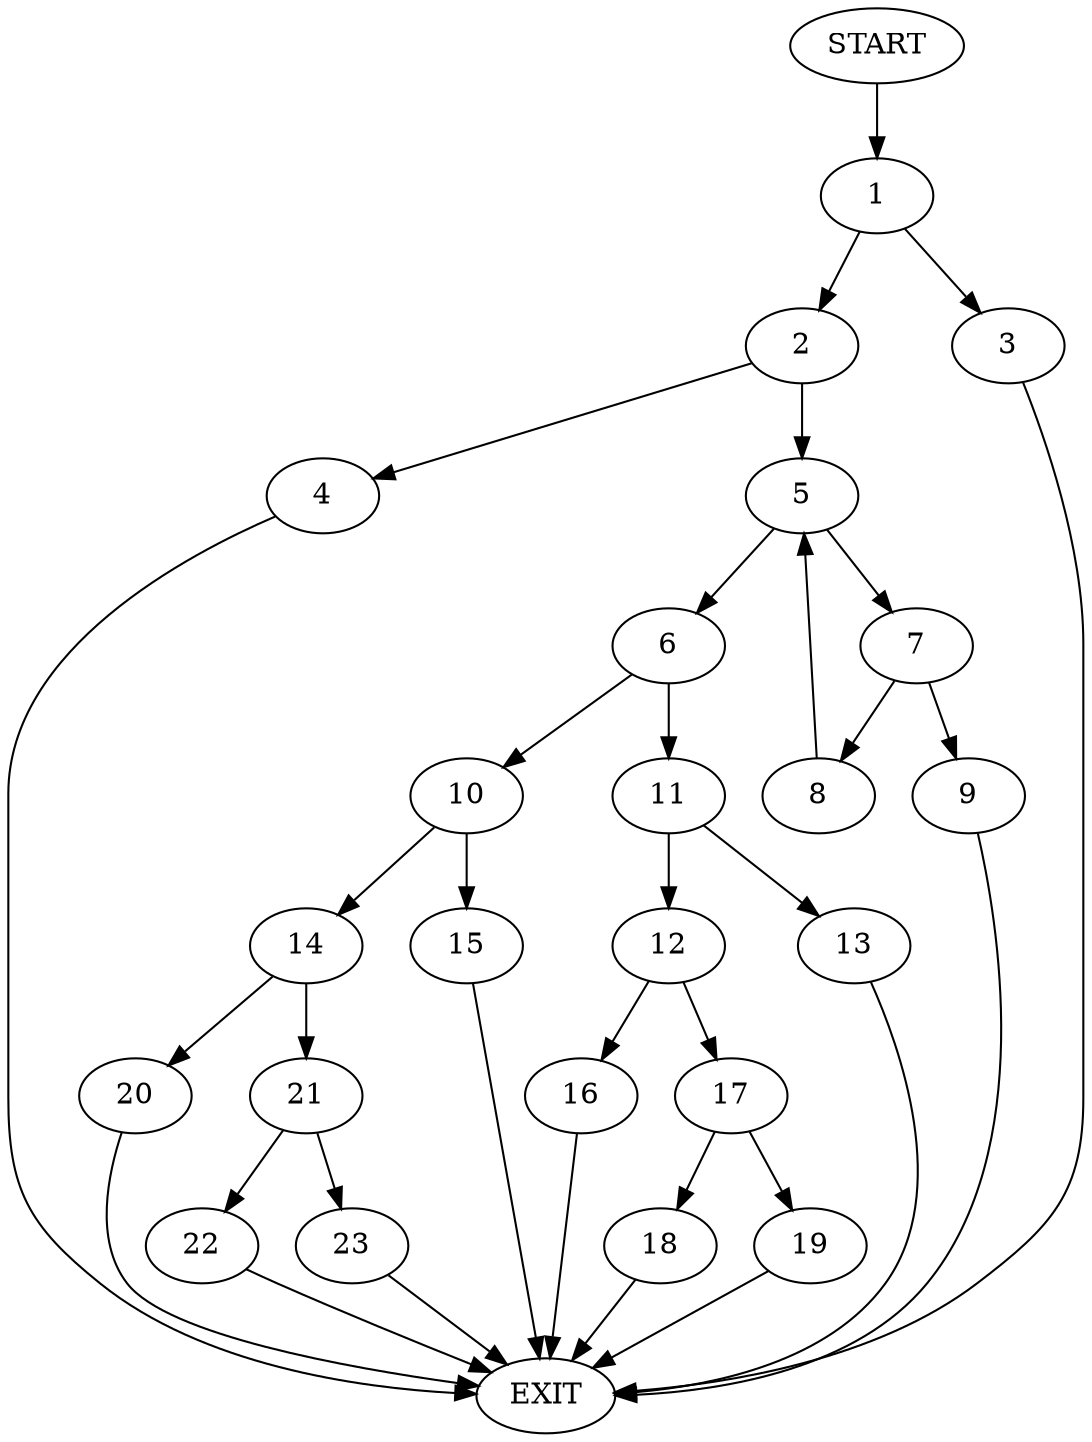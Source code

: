 digraph {
0 [label="START"]
24 [label="EXIT"]
0 -> 1
1 -> 2
1 -> 3
2 -> 4
2 -> 5
3 -> 24
4 -> 24
5 -> 6
5 -> 7
7 -> 8
7 -> 9
6 -> 10
6 -> 11
8 -> 5
9 -> 24
11 -> 12
11 -> 13
10 -> 14
10 -> 15
13 -> 24
12 -> 16
12 -> 17
17 -> 18
17 -> 19
16 -> 24
18 -> 24
19 -> 24
14 -> 20
14 -> 21
15 -> 24
21 -> 22
21 -> 23
20 -> 24
23 -> 24
22 -> 24
}
